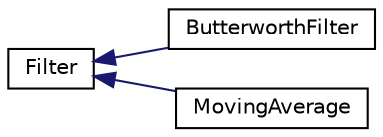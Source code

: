digraph "Graphical Class Hierarchy"
{
 // LATEX_PDF_SIZE
  edge [fontname="Helvetica",fontsize="10",labelfontname="Helvetica",labelfontsize="10"];
  node [fontname="Helvetica",fontsize="10",shape=record];
  rankdir="LR";
  Node0 [label="Filter",height=0.2,width=0.4,color="black", fillcolor="white", style="filled",URL="$classFilter.html",tooltip=" "];
  Node0 -> Node1 [dir="back",color="midnightblue",fontsize="10",style="solid",fontname="Helvetica"];
  Node1 [label="ButterworthFilter",height=0.2,width=0.4,color="black", fillcolor="white", style="filled",URL="$classButterworthFilter.html",tooltip=" "];
  Node0 -> Node2 [dir="back",color="midnightblue",fontsize="10",style="solid",fontname="Helvetica"];
  Node2 [label="MovingAverage",height=0.2,width=0.4,color="black", fillcolor="white", style="filled",URL="$classMovingAverage.html",tooltip=" "];
}
